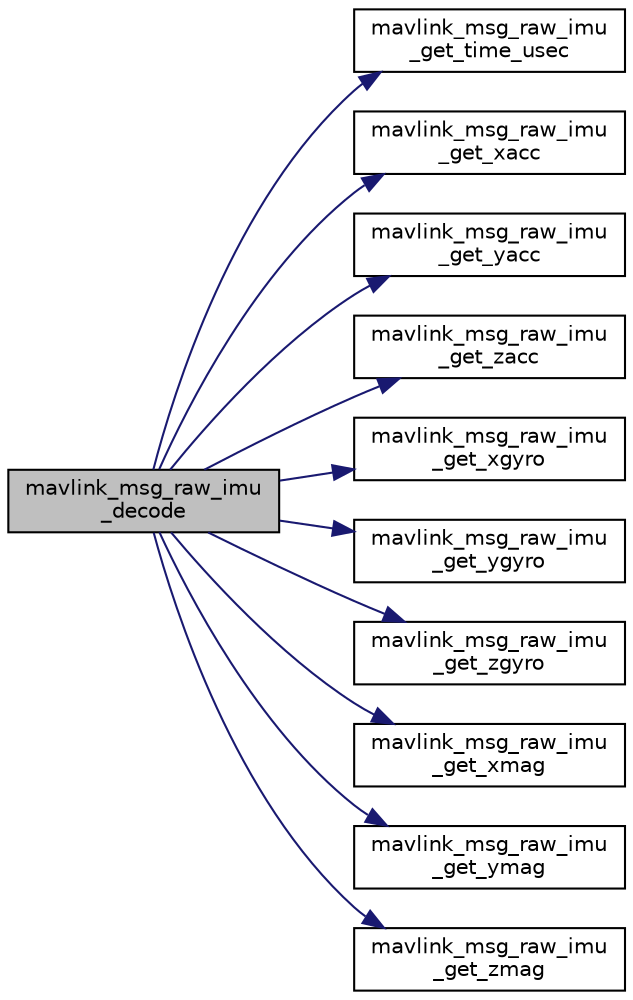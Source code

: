 digraph "mavlink_msg_raw_imu_decode"
{
 // INTERACTIVE_SVG=YES
  edge [fontname="Helvetica",fontsize="10",labelfontname="Helvetica",labelfontsize="10"];
  node [fontname="Helvetica",fontsize="10",shape=record];
  rankdir="LR";
  Node1 [label="mavlink_msg_raw_imu\l_decode",height=0.2,width=0.4,color="black", fillcolor="grey75", style="filled", fontcolor="black"];
  Node1 -> Node2 [color="midnightblue",fontsize="10",style="solid",fontname="Helvetica"];
  Node2 [label="mavlink_msg_raw_imu\l_get_time_usec",height=0.2,width=0.4,color="black", fillcolor="white", style="filled",URL="$mavlink__msg__raw__imu_8h.html#a4b89ce76f0c4b55073c598d5cc0ee931",tooltip="Send a raw_imu message. "];
  Node1 -> Node3 [color="midnightblue",fontsize="10",style="solid",fontname="Helvetica"];
  Node3 [label="mavlink_msg_raw_imu\l_get_xacc",height=0.2,width=0.4,color="black", fillcolor="white", style="filled",URL="$mavlink__msg__raw__imu_8h.html#adcfc55c9451cb02d3f2b23ebc64e8b57",tooltip="Get field xacc from raw_imu message. "];
  Node1 -> Node4 [color="midnightblue",fontsize="10",style="solid",fontname="Helvetica"];
  Node4 [label="mavlink_msg_raw_imu\l_get_yacc",height=0.2,width=0.4,color="black", fillcolor="white", style="filled",URL="$mavlink__msg__raw__imu_8h.html#a342b7df4c3d069cbbb5747455627179f",tooltip="Get field yacc from raw_imu message. "];
  Node1 -> Node5 [color="midnightblue",fontsize="10",style="solid",fontname="Helvetica"];
  Node5 [label="mavlink_msg_raw_imu\l_get_zacc",height=0.2,width=0.4,color="black", fillcolor="white", style="filled",URL="$mavlink__msg__raw__imu_8h.html#a2d19f320df1aba446b14da13522f1736",tooltip="Get field zacc from raw_imu message. "];
  Node1 -> Node6 [color="midnightblue",fontsize="10",style="solid",fontname="Helvetica"];
  Node6 [label="mavlink_msg_raw_imu\l_get_xgyro",height=0.2,width=0.4,color="black", fillcolor="white", style="filled",URL="$mavlink__msg__raw__imu_8h.html#a408229549caf5fc7afa6b4200d5420cb",tooltip="Get field xgyro from raw_imu message. "];
  Node1 -> Node7 [color="midnightblue",fontsize="10",style="solid",fontname="Helvetica"];
  Node7 [label="mavlink_msg_raw_imu\l_get_ygyro",height=0.2,width=0.4,color="black", fillcolor="white", style="filled",URL="$mavlink__msg__raw__imu_8h.html#ac3dbfbd86a907fd2d05dfa7c74fed3ff",tooltip="Get field ygyro from raw_imu message. "];
  Node1 -> Node8 [color="midnightblue",fontsize="10",style="solid",fontname="Helvetica"];
  Node8 [label="mavlink_msg_raw_imu\l_get_zgyro",height=0.2,width=0.4,color="black", fillcolor="white", style="filled",URL="$mavlink__msg__raw__imu_8h.html#ae57bf12b8959dead8fb6da4544518299",tooltip="Get field zgyro from raw_imu message. "];
  Node1 -> Node9 [color="midnightblue",fontsize="10",style="solid",fontname="Helvetica"];
  Node9 [label="mavlink_msg_raw_imu\l_get_xmag",height=0.2,width=0.4,color="black", fillcolor="white", style="filled",URL="$mavlink__msg__raw__imu_8h.html#aba579de30fd479ad73653ce838472bdf",tooltip="Get field xmag from raw_imu message. "];
  Node1 -> Node10 [color="midnightblue",fontsize="10",style="solid",fontname="Helvetica"];
  Node10 [label="mavlink_msg_raw_imu\l_get_ymag",height=0.2,width=0.4,color="black", fillcolor="white", style="filled",URL="$mavlink__msg__raw__imu_8h.html#aa4507d821654b43bb321e9968503c10a",tooltip="Get field ymag from raw_imu message. "];
  Node1 -> Node11 [color="midnightblue",fontsize="10",style="solid",fontname="Helvetica"];
  Node11 [label="mavlink_msg_raw_imu\l_get_zmag",height=0.2,width=0.4,color="black", fillcolor="white", style="filled",URL="$mavlink__msg__raw__imu_8h.html#a8a57361766ae69c26487d1f01e1efd18",tooltip="Get field zmag from raw_imu message. "];
}
